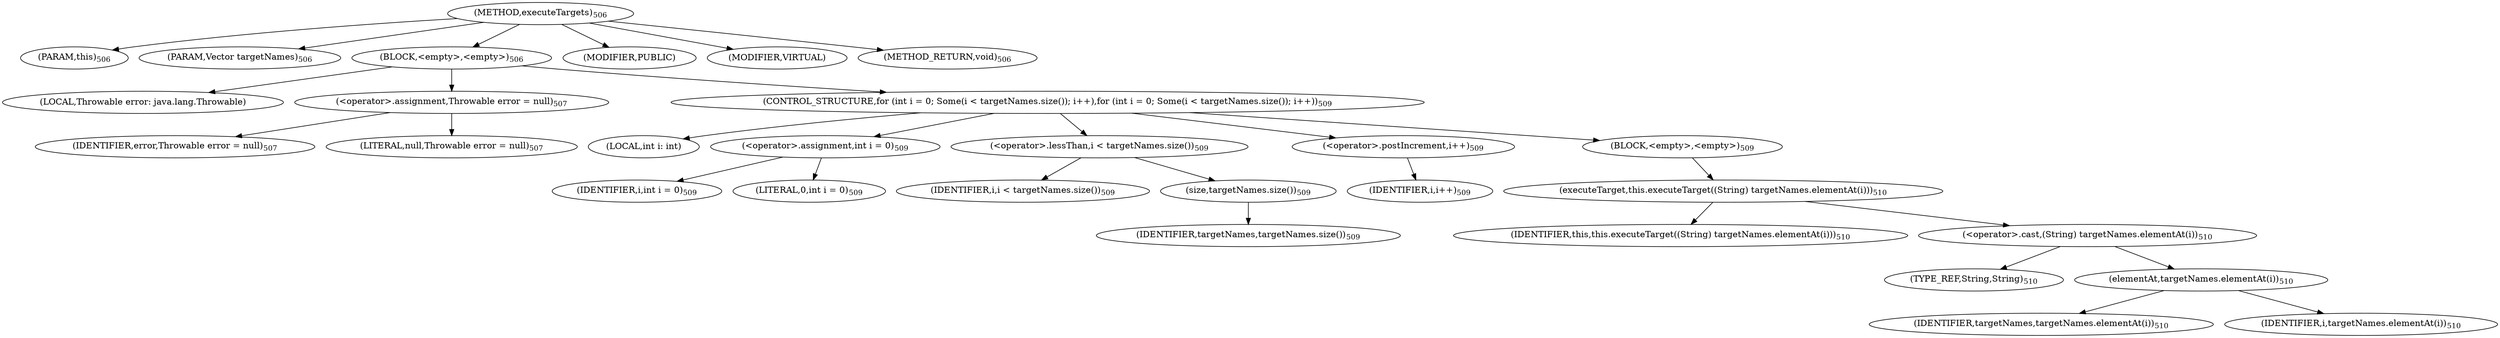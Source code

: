 digraph "executeTargets" {  
"1484" [label = <(METHOD,executeTargets)<SUB>506</SUB>> ]
"74" [label = <(PARAM,this)<SUB>506</SUB>> ]
"1485" [label = <(PARAM,Vector targetNames)<SUB>506</SUB>> ]
"1486" [label = <(BLOCK,&lt;empty&gt;,&lt;empty&gt;)<SUB>506</SUB>> ]
"1487" [label = <(LOCAL,Throwable error: java.lang.Throwable)> ]
"1488" [label = <(&lt;operator&gt;.assignment,Throwable error = null)<SUB>507</SUB>> ]
"1489" [label = <(IDENTIFIER,error,Throwable error = null)<SUB>507</SUB>> ]
"1490" [label = <(LITERAL,null,Throwable error = null)<SUB>507</SUB>> ]
"1491" [label = <(CONTROL_STRUCTURE,for (int i = 0; Some(i &lt; targetNames.size()); i++),for (int i = 0; Some(i &lt; targetNames.size()); i++))<SUB>509</SUB>> ]
"1492" [label = <(LOCAL,int i: int)> ]
"1493" [label = <(&lt;operator&gt;.assignment,int i = 0)<SUB>509</SUB>> ]
"1494" [label = <(IDENTIFIER,i,int i = 0)<SUB>509</SUB>> ]
"1495" [label = <(LITERAL,0,int i = 0)<SUB>509</SUB>> ]
"1496" [label = <(&lt;operator&gt;.lessThan,i &lt; targetNames.size())<SUB>509</SUB>> ]
"1497" [label = <(IDENTIFIER,i,i &lt; targetNames.size())<SUB>509</SUB>> ]
"1498" [label = <(size,targetNames.size())<SUB>509</SUB>> ]
"1499" [label = <(IDENTIFIER,targetNames,targetNames.size())<SUB>509</SUB>> ]
"1500" [label = <(&lt;operator&gt;.postIncrement,i++)<SUB>509</SUB>> ]
"1501" [label = <(IDENTIFIER,i,i++)<SUB>509</SUB>> ]
"1502" [label = <(BLOCK,&lt;empty&gt;,&lt;empty&gt;)<SUB>509</SUB>> ]
"1503" [label = <(executeTarget,this.executeTarget((String) targetNames.elementAt(i)))<SUB>510</SUB>> ]
"73" [label = <(IDENTIFIER,this,this.executeTarget((String) targetNames.elementAt(i)))<SUB>510</SUB>> ]
"1504" [label = <(&lt;operator&gt;.cast,(String) targetNames.elementAt(i))<SUB>510</SUB>> ]
"1505" [label = <(TYPE_REF,String,String)<SUB>510</SUB>> ]
"1506" [label = <(elementAt,targetNames.elementAt(i))<SUB>510</SUB>> ]
"1507" [label = <(IDENTIFIER,targetNames,targetNames.elementAt(i))<SUB>510</SUB>> ]
"1508" [label = <(IDENTIFIER,i,targetNames.elementAt(i))<SUB>510</SUB>> ]
"1509" [label = <(MODIFIER,PUBLIC)> ]
"1510" [label = <(MODIFIER,VIRTUAL)> ]
"1511" [label = <(METHOD_RETURN,void)<SUB>506</SUB>> ]
  "1484" -> "74" 
  "1484" -> "1485" 
  "1484" -> "1486" 
  "1484" -> "1509" 
  "1484" -> "1510" 
  "1484" -> "1511" 
  "1486" -> "1487" 
  "1486" -> "1488" 
  "1486" -> "1491" 
  "1488" -> "1489" 
  "1488" -> "1490" 
  "1491" -> "1492" 
  "1491" -> "1493" 
  "1491" -> "1496" 
  "1491" -> "1500" 
  "1491" -> "1502" 
  "1493" -> "1494" 
  "1493" -> "1495" 
  "1496" -> "1497" 
  "1496" -> "1498" 
  "1498" -> "1499" 
  "1500" -> "1501" 
  "1502" -> "1503" 
  "1503" -> "73" 
  "1503" -> "1504" 
  "1504" -> "1505" 
  "1504" -> "1506" 
  "1506" -> "1507" 
  "1506" -> "1508" 
}
